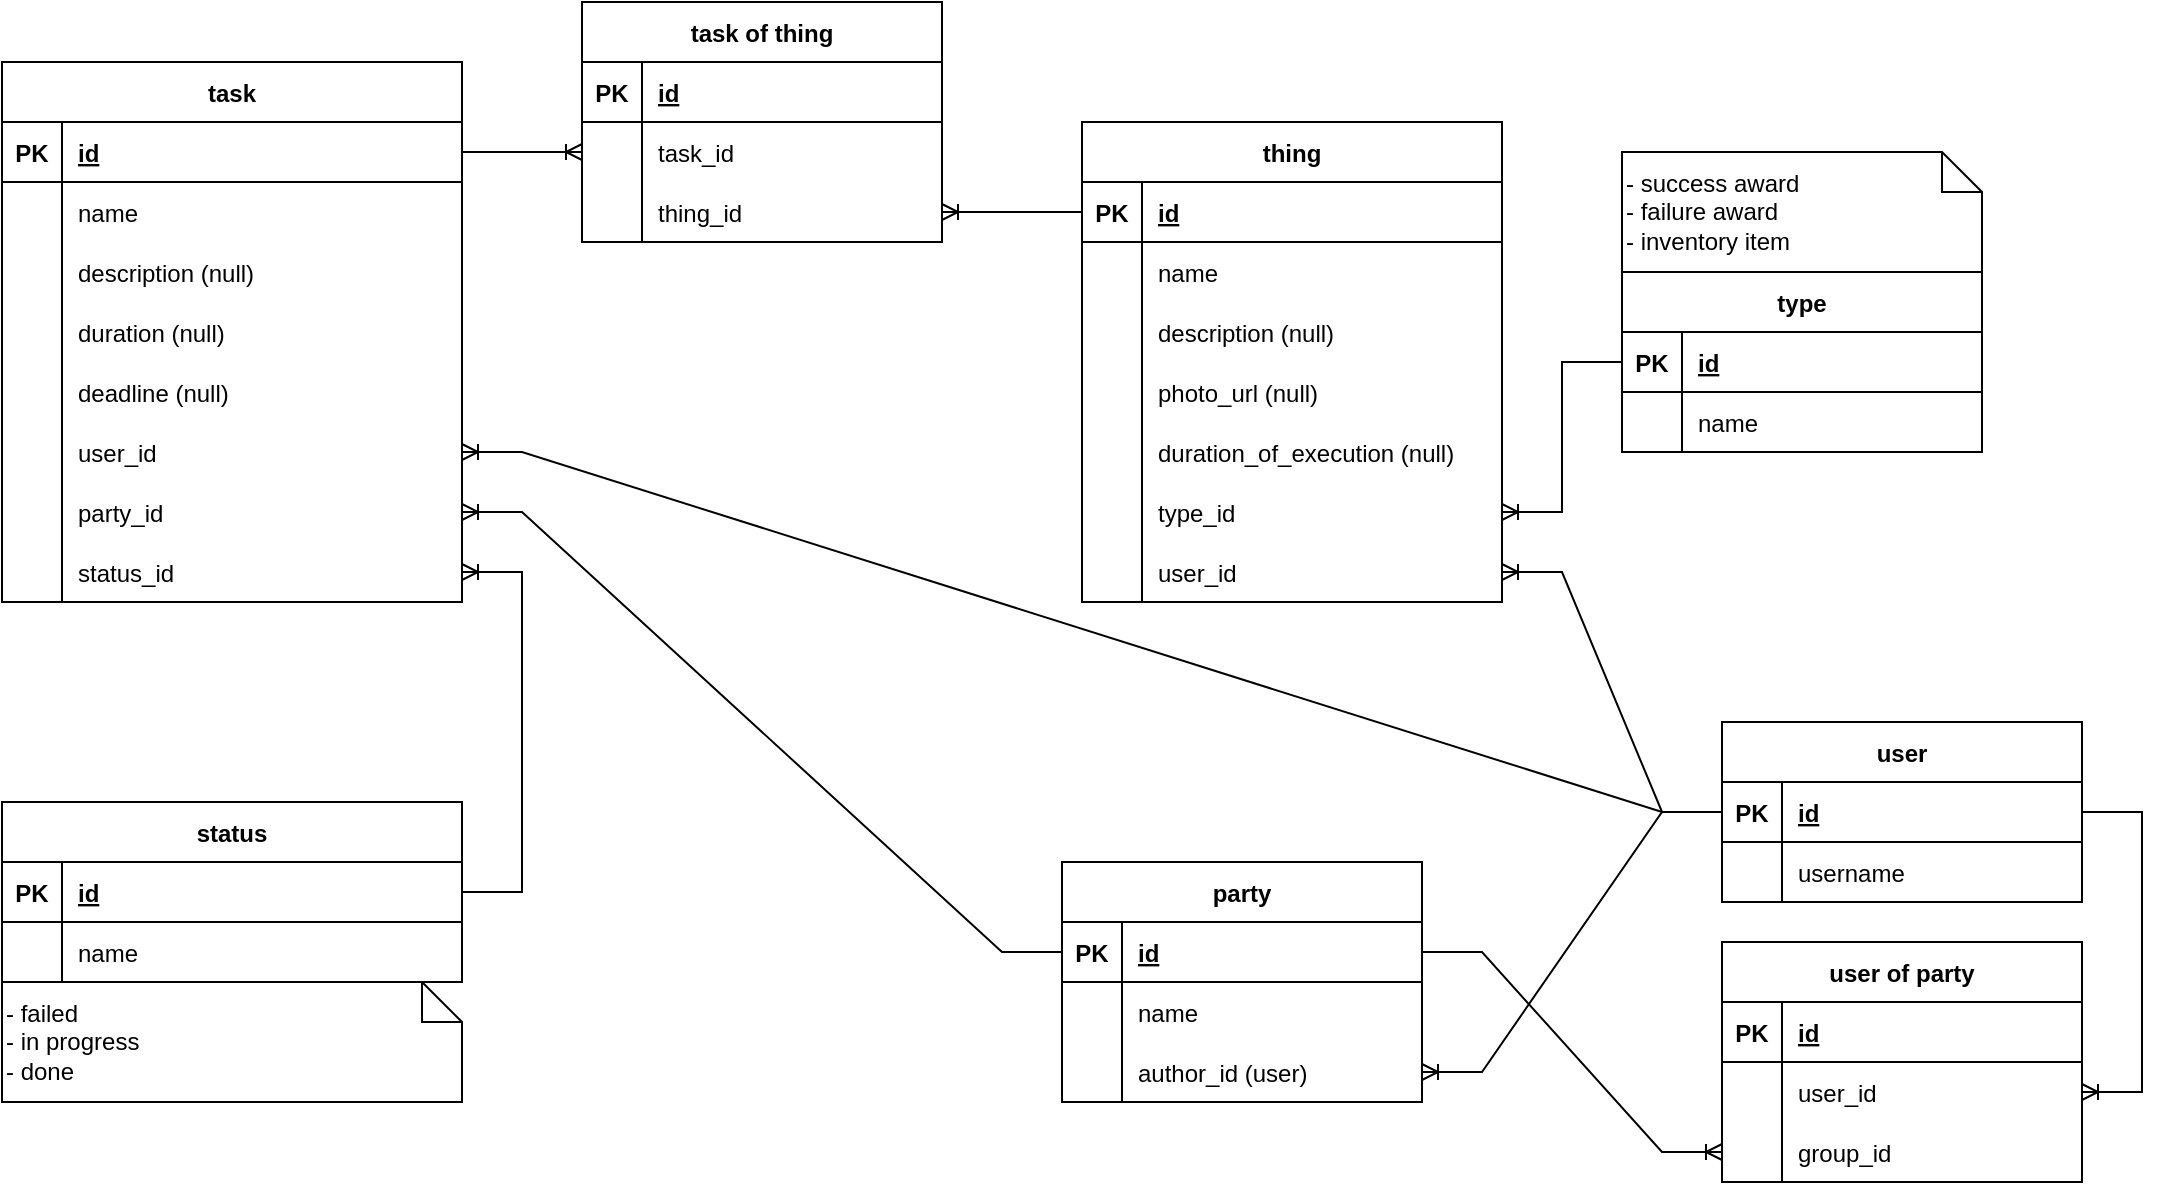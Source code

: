 <mxfile version="20.8.16" type="device"><diagram name="Страница 1" id="4mNBzK5bSVC_6ENscjFx"><mxGraphModel dx="2261" dy="1974" grid="1" gridSize="10" guides="1" tooltips="1" connect="1" arrows="1" fold="1" page="1" pageScale="1" pageWidth="827" pageHeight="1169" math="0" shadow="0"><root><mxCell id="0"/><mxCell id="1" parent="0"/><mxCell id="B3jrP8fLvwChEfaBFbZJ-5" value="user" style="shape=table;startSize=30;container=1;collapsible=1;childLayout=tableLayout;fixedRows=1;rowLines=0;fontStyle=1;align=center;resizeLast=1;" parent="1" vertex="1"><mxGeometry x="690" y="220" width="180" height="90" as="geometry"/></mxCell><mxCell id="B3jrP8fLvwChEfaBFbZJ-6" value="" style="shape=tableRow;horizontal=0;startSize=0;swimlaneHead=0;swimlaneBody=0;fillColor=none;collapsible=0;dropTarget=0;points=[[0,0.5],[1,0.5]];portConstraint=eastwest;top=0;left=0;right=0;bottom=1;" parent="B3jrP8fLvwChEfaBFbZJ-5" vertex="1"><mxGeometry y="30" width="180" height="30" as="geometry"/></mxCell><mxCell id="B3jrP8fLvwChEfaBFbZJ-7" value="PK" style="shape=partialRectangle;connectable=0;fillColor=none;top=0;left=0;bottom=0;right=0;fontStyle=1;overflow=hidden;" parent="B3jrP8fLvwChEfaBFbZJ-6" vertex="1"><mxGeometry width="30" height="30" as="geometry"><mxRectangle width="30" height="30" as="alternateBounds"/></mxGeometry></mxCell><mxCell id="B3jrP8fLvwChEfaBFbZJ-8" value="id" style="shape=partialRectangle;connectable=0;fillColor=none;top=0;left=0;bottom=0;right=0;align=left;spacingLeft=6;fontStyle=5;overflow=hidden;" parent="B3jrP8fLvwChEfaBFbZJ-6" vertex="1"><mxGeometry x="30" width="150" height="30" as="geometry"><mxRectangle width="150" height="30" as="alternateBounds"/></mxGeometry></mxCell><mxCell id="B3jrP8fLvwChEfaBFbZJ-9" value="" style="shape=tableRow;horizontal=0;startSize=0;swimlaneHead=0;swimlaneBody=0;fillColor=none;collapsible=0;dropTarget=0;points=[[0,0.5],[1,0.5]];portConstraint=eastwest;top=0;left=0;right=0;bottom=0;" parent="B3jrP8fLvwChEfaBFbZJ-5" vertex="1"><mxGeometry y="60" width="180" height="30" as="geometry"/></mxCell><mxCell id="B3jrP8fLvwChEfaBFbZJ-10" value="" style="shape=partialRectangle;connectable=0;fillColor=none;top=0;left=0;bottom=0;right=0;editable=1;overflow=hidden;" parent="B3jrP8fLvwChEfaBFbZJ-9" vertex="1"><mxGeometry width="30" height="30" as="geometry"><mxRectangle width="30" height="30" as="alternateBounds"/></mxGeometry></mxCell><mxCell id="B3jrP8fLvwChEfaBFbZJ-11" value="username" style="shape=partialRectangle;connectable=0;fillColor=none;top=0;left=0;bottom=0;right=0;align=left;spacingLeft=6;overflow=hidden;" parent="B3jrP8fLvwChEfaBFbZJ-9" vertex="1"><mxGeometry x="30" width="150" height="30" as="geometry"><mxRectangle width="150" height="30" as="alternateBounds"/></mxGeometry></mxCell><mxCell id="B3jrP8fLvwChEfaBFbZJ-34" value="task" style="shape=table;startSize=30;container=1;collapsible=1;childLayout=tableLayout;fixedRows=1;rowLines=0;fontStyle=1;align=center;resizeLast=1;" parent="1" vertex="1"><mxGeometry x="-170" y="-110" width="230" height="270" as="geometry"/></mxCell><mxCell id="B3jrP8fLvwChEfaBFbZJ-35" value="" style="shape=tableRow;horizontal=0;startSize=0;swimlaneHead=0;swimlaneBody=0;fillColor=none;collapsible=0;dropTarget=0;points=[[0,0.5],[1,0.5]];portConstraint=eastwest;top=0;left=0;right=0;bottom=1;" parent="B3jrP8fLvwChEfaBFbZJ-34" vertex="1"><mxGeometry y="30" width="230" height="30" as="geometry"/></mxCell><mxCell id="B3jrP8fLvwChEfaBFbZJ-36" value="PK" style="shape=partialRectangle;connectable=0;fillColor=none;top=0;left=0;bottom=0;right=0;fontStyle=1;overflow=hidden;" parent="B3jrP8fLvwChEfaBFbZJ-35" vertex="1"><mxGeometry width="30" height="30" as="geometry"><mxRectangle width="30" height="30" as="alternateBounds"/></mxGeometry></mxCell><mxCell id="B3jrP8fLvwChEfaBFbZJ-37" value="id" style="shape=partialRectangle;connectable=0;fillColor=none;top=0;left=0;bottom=0;right=0;align=left;spacingLeft=6;fontStyle=5;overflow=hidden;" parent="B3jrP8fLvwChEfaBFbZJ-35" vertex="1"><mxGeometry x="30" width="200" height="30" as="geometry"><mxRectangle width="200" height="30" as="alternateBounds"/></mxGeometry></mxCell><mxCell id="B3jrP8fLvwChEfaBFbZJ-38" value="" style="shape=tableRow;horizontal=0;startSize=0;swimlaneHead=0;swimlaneBody=0;fillColor=none;collapsible=0;dropTarget=0;points=[[0,0.5],[1,0.5]];portConstraint=eastwest;top=0;left=0;right=0;bottom=0;" parent="B3jrP8fLvwChEfaBFbZJ-34" vertex="1"><mxGeometry y="60" width="230" height="30" as="geometry"/></mxCell><mxCell id="B3jrP8fLvwChEfaBFbZJ-39" value="" style="shape=partialRectangle;connectable=0;fillColor=none;top=0;left=0;bottom=0;right=0;editable=1;overflow=hidden;" parent="B3jrP8fLvwChEfaBFbZJ-38" vertex="1"><mxGeometry width="30" height="30" as="geometry"><mxRectangle width="30" height="30" as="alternateBounds"/></mxGeometry></mxCell><mxCell id="B3jrP8fLvwChEfaBFbZJ-40" value="name" style="shape=partialRectangle;connectable=0;fillColor=none;top=0;left=0;bottom=0;right=0;align=left;spacingLeft=6;overflow=hidden;" parent="B3jrP8fLvwChEfaBFbZJ-38" vertex="1"><mxGeometry x="30" width="200" height="30" as="geometry"><mxRectangle width="200" height="30" as="alternateBounds"/></mxGeometry></mxCell><mxCell id="B3jrP8fLvwChEfaBFbZJ-41" value="" style="shape=tableRow;horizontal=0;startSize=0;swimlaneHead=0;swimlaneBody=0;fillColor=none;collapsible=0;dropTarget=0;points=[[0,0.5],[1,0.5]];portConstraint=eastwest;top=0;left=0;right=0;bottom=0;" parent="B3jrP8fLvwChEfaBFbZJ-34" vertex="1"><mxGeometry y="90" width="230" height="30" as="geometry"/></mxCell><mxCell id="B3jrP8fLvwChEfaBFbZJ-42" value="" style="shape=partialRectangle;connectable=0;fillColor=none;top=0;left=0;bottom=0;right=0;editable=1;overflow=hidden;" parent="B3jrP8fLvwChEfaBFbZJ-41" vertex="1"><mxGeometry width="30" height="30" as="geometry"><mxRectangle width="30" height="30" as="alternateBounds"/></mxGeometry></mxCell><mxCell id="B3jrP8fLvwChEfaBFbZJ-43" value="description (null)" style="shape=partialRectangle;connectable=0;fillColor=none;top=0;left=0;bottom=0;right=0;align=left;spacingLeft=6;overflow=hidden;" parent="B3jrP8fLvwChEfaBFbZJ-41" vertex="1"><mxGeometry x="30" width="200" height="30" as="geometry"><mxRectangle width="200" height="30" as="alternateBounds"/></mxGeometry></mxCell><mxCell id="B3jrP8fLvwChEfaBFbZJ-50" value="" style="shape=tableRow;horizontal=0;startSize=0;swimlaneHead=0;swimlaneBody=0;fillColor=none;collapsible=0;dropTarget=0;points=[[0,0.5],[1,0.5]];portConstraint=eastwest;top=0;left=0;right=0;bottom=0;" parent="B3jrP8fLvwChEfaBFbZJ-34" vertex="1"><mxGeometry y="120" width="230" height="30" as="geometry"/></mxCell><mxCell id="B3jrP8fLvwChEfaBFbZJ-51" value="" style="shape=partialRectangle;connectable=0;fillColor=none;top=0;left=0;bottom=0;right=0;editable=1;overflow=hidden;" parent="B3jrP8fLvwChEfaBFbZJ-50" vertex="1"><mxGeometry width="30" height="30" as="geometry"><mxRectangle width="30" height="30" as="alternateBounds"/></mxGeometry></mxCell><mxCell id="B3jrP8fLvwChEfaBFbZJ-52" value="duration (null)" style="shape=partialRectangle;connectable=0;fillColor=none;top=0;left=0;bottom=0;right=0;align=left;spacingLeft=6;overflow=hidden;" parent="B3jrP8fLvwChEfaBFbZJ-50" vertex="1"><mxGeometry x="30" width="200" height="30" as="geometry"><mxRectangle width="200" height="30" as="alternateBounds"/></mxGeometry></mxCell><mxCell id="B3jrP8fLvwChEfaBFbZJ-53" value="" style="shape=tableRow;horizontal=0;startSize=0;swimlaneHead=0;swimlaneBody=0;fillColor=none;collapsible=0;dropTarget=0;points=[[0,0.5],[1,0.5]];portConstraint=eastwest;top=0;left=0;right=0;bottom=0;" parent="B3jrP8fLvwChEfaBFbZJ-34" vertex="1"><mxGeometry y="150" width="230" height="30" as="geometry"/></mxCell><mxCell id="B3jrP8fLvwChEfaBFbZJ-54" value="" style="shape=partialRectangle;connectable=0;fillColor=none;top=0;left=0;bottom=0;right=0;editable=1;overflow=hidden;" parent="B3jrP8fLvwChEfaBFbZJ-53" vertex="1"><mxGeometry width="30" height="30" as="geometry"><mxRectangle width="30" height="30" as="alternateBounds"/></mxGeometry></mxCell><mxCell id="B3jrP8fLvwChEfaBFbZJ-55" value="deadline (null)" style="shape=partialRectangle;connectable=0;fillColor=none;top=0;left=0;bottom=0;right=0;align=left;spacingLeft=6;overflow=hidden;" parent="B3jrP8fLvwChEfaBFbZJ-53" vertex="1"><mxGeometry x="30" width="200" height="30" as="geometry"><mxRectangle width="200" height="30" as="alternateBounds"/></mxGeometry></mxCell><mxCell id="B3jrP8fLvwChEfaBFbZJ-174" value="" style="shape=tableRow;horizontal=0;startSize=0;swimlaneHead=0;swimlaneBody=0;fillColor=none;collapsible=0;dropTarget=0;points=[[0,0.5],[1,0.5]];portConstraint=eastwest;top=0;left=0;right=0;bottom=0;" parent="B3jrP8fLvwChEfaBFbZJ-34" vertex="1"><mxGeometry y="180" width="230" height="30" as="geometry"/></mxCell><mxCell id="B3jrP8fLvwChEfaBFbZJ-175" value="" style="shape=partialRectangle;connectable=0;fillColor=none;top=0;left=0;bottom=0;right=0;editable=1;overflow=hidden;" parent="B3jrP8fLvwChEfaBFbZJ-174" vertex="1"><mxGeometry width="30" height="30" as="geometry"><mxRectangle width="30" height="30" as="alternateBounds"/></mxGeometry></mxCell><mxCell id="B3jrP8fLvwChEfaBFbZJ-176" value="user_id" style="shape=partialRectangle;connectable=0;fillColor=none;top=0;left=0;bottom=0;right=0;align=left;spacingLeft=6;overflow=hidden;" parent="B3jrP8fLvwChEfaBFbZJ-174" vertex="1"><mxGeometry x="30" width="200" height="30" as="geometry"><mxRectangle width="200" height="30" as="alternateBounds"/></mxGeometry></mxCell><mxCell id="JDBHlWInslvFWXc3-IRE-1" value="" style="shape=tableRow;horizontal=0;startSize=0;swimlaneHead=0;swimlaneBody=0;fillColor=none;collapsible=0;dropTarget=0;points=[[0,0.5],[1,0.5]];portConstraint=eastwest;top=0;left=0;right=0;bottom=0;" parent="B3jrP8fLvwChEfaBFbZJ-34" vertex="1"><mxGeometry y="210" width="230" height="30" as="geometry"/></mxCell><mxCell id="JDBHlWInslvFWXc3-IRE-2" value="" style="shape=partialRectangle;connectable=0;fillColor=none;top=0;left=0;bottom=0;right=0;editable=1;overflow=hidden;" parent="JDBHlWInslvFWXc3-IRE-1" vertex="1"><mxGeometry width="30" height="30" as="geometry"><mxRectangle width="30" height="30" as="alternateBounds"/></mxGeometry></mxCell><mxCell id="JDBHlWInslvFWXc3-IRE-3" value="party_id" style="shape=partialRectangle;connectable=0;fillColor=none;top=0;left=0;bottom=0;right=0;align=left;spacingLeft=6;overflow=hidden;" parent="JDBHlWInslvFWXc3-IRE-1" vertex="1"><mxGeometry x="30" width="200" height="30" as="geometry"><mxRectangle width="200" height="30" as="alternateBounds"/></mxGeometry></mxCell><mxCell id="B3jrP8fLvwChEfaBFbZJ-59" value="" style="shape=tableRow;horizontal=0;startSize=0;swimlaneHead=0;swimlaneBody=0;fillColor=none;collapsible=0;dropTarget=0;points=[[0,0.5],[1,0.5]];portConstraint=eastwest;top=0;left=0;right=0;bottom=0;" parent="B3jrP8fLvwChEfaBFbZJ-34" vertex="1"><mxGeometry y="240" width="230" height="30" as="geometry"/></mxCell><mxCell id="B3jrP8fLvwChEfaBFbZJ-60" value="" style="shape=partialRectangle;connectable=0;fillColor=none;top=0;left=0;bottom=0;right=0;editable=1;overflow=hidden;" parent="B3jrP8fLvwChEfaBFbZJ-59" vertex="1"><mxGeometry width="30" height="30" as="geometry"><mxRectangle width="30" height="30" as="alternateBounds"/></mxGeometry></mxCell><mxCell id="B3jrP8fLvwChEfaBFbZJ-61" value="status_id" style="shape=partialRectangle;connectable=0;fillColor=none;top=0;left=0;bottom=0;right=0;align=left;spacingLeft=6;overflow=hidden;" parent="B3jrP8fLvwChEfaBFbZJ-59" vertex="1"><mxGeometry x="30" width="200" height="30" as="geometry"><mxRectangle width="200" height="30" as="alternateBounds"/></mxGeometry></mxCell><mxCell id="B3jrP8fLvwChEfaBFbZJ-62" value="" style="edgeStyle=entityRelationEdgeStyle;fontSize=12;html=1;endArrow=ERoneToMany;rounded=0;" parent="1" source="B3jrP8fLvwChEfaBFbZJ-6" target="B3jrP8fLvwChEfaBFbZJ-174" edge="1"><mxGeometry width="100" height="100" relative="1" as="geometry"><mxPoint x="600" y="375" as="sourcePoint"/><mxPoint x="540" y="435" as="targetPoint"/></mxGeometry></mxCell><mxCell id="B3jrP8fLvwChEfaBFbZJ-90" value="party" style="shape=table;startSize=30;container=1;collapsible=1;childLayout=tableLayout;fixedRows=1;rowLines=0;fontStyle=1;align=center;resizeLast=1;" parent="1" vertex="1"><mxGeometry x="360" y="290" width="180" height="120" as="geometry"/></mxCell><mxCell id="B3jrP8fLvwChEfaBFbZJ-91" value="" style="shape=tableRow;horizontal=0;startSize=0;swimlaneHead=0;swimlaneBody=0;fillColor=none;collapsible=0;dropTarget=0;points=[[0,0.5],[1,0.5]];portConstraint=eastwest;top=0;left=0;right=0;bottom=1;" parent="B3jrP8fLvwChEfaBFbZJ-90" vertex="1"><mxGeometry y="30" width="180" height="30" as="geometry"/></mxCell><mxCell id="B3jrP8fLvwChEfaBFbZJ-92" value="PK" style="shape=partialRectangle;connectable=0;fillColor=none;top=0;left=0;bottom=0;right=0;fontStyle=1;overflow=hidden;" parent="B3jrP8fLvwChEfaBFbZJ-91" vertex="1"><mxGeometry width="30" height="30" as="geometry"><mxRectangle width="30" height="30" as="alternateBounds"/></mxGeometry></mxCell><mxCell id="B3jrP8fLvwChEfaBFbZJ-93" value="id" style="shape=partialRectangle;connectable=0;fillColor=none;top=0;left=0;bottom=0;right=0;align=left;spacingLeft=6;fontStyle=5;overflow=hidden;" parent="B3jrP8fLvwChEfaBFbZJ-91" vertex="1"><mxGeometry x="30" width="150" height="30" as="geometry"><mxRectangle width="150" height="30" as="alternateBounds"/></mxGeometry></mxCell><mxCell id="B3jrP8fLvwChEfaBFbZJ-94" value="" style="shape=tableRow;horizontal=0;startSize=0;swimlaneHead=0;swimlaneBody=0;fillColor=none;collapsible=0;dropTarget=0;points=[[0,0.5],[1,0.5]];portConstraint=eastwest;top=0;left=0;right=0;bottom=0;" parent="B3jrP8fLvwChEfaBFbZJ-90" vertex="1"><mxGeometry y="60" width="180" height="30" as="geometry"/></mxCell><mxCell id="B3jrP8fLvwChEfaBFbZJ-95" value="" style="shape=partialRectangle;connectable=0;fillColor=none;top=0;left=0;bottom=0;right=0;editable=1;overflow=hidden;" parent="B3jrP8fLvwChEfaBFbZJ-94" vertex="1"><mxGeometry width="30" height="30" as="geometry"><mxRectangle width="30" height="30" as="alternateBounds"/></mxGeometry></mxCell><mxCell id="B3jrP8fLvwChEfaBFbZJ-96" value="name" style="shape=partialRectangle;connectable=0;fillColor=none;top=0;left=0;bottom=0;right=0;align=left;spacingLeft=6;overflow=hidden;" parent="B3jrP8fLvwChEfaBFbZJ-94" vertex="1"><mxGeometry x="30" width="150" height="30" as="geometry"><mxRectangle width="150" height="30" as="alternateBounds"/></mxGeometry></mxCell><mxCell id="B3jrP8fLvwChEfaBFbZJ-97" value="" style="shape=tableRow;horizontal=0;startSize=0;swimlaneHead=0;swimlaneBody=0;fillColor=none;collapsible=0;dropTarget=0;points=[[0,0.5],[1,0.5]];portConstraint=eastwest;top=0;left=0;right=0;bottom=0;" parent="B3jrP8fLvwChEfaBFbZJ-90" vertex="1"><mxGeometry y="90" width="180" height="30" as="geometry"/></mxCell><mxCell id="B3jrP8fLvwChEfaBFbZJ-98" value="" style="shape=partialRectangle;connectable=0;fillColor=none;top=0;left=0;bottom=0;right=0;editable=1;overflow=hidden;" parent="B3jrP8fLvwChEfaBFbZJ-97" vertex="1"><mxGeometry width="30" height="30" as="geometry"><mxRectangle width="30" height="30" as="alternateBounds"/></mxGeometry></mxCell><mxCell id="B3jrP8fLvwChEfaBFbZJ-99" value="author_id (user)" style="shape=partialRectangle;connectable=0;fillColor=none;top=0;left=0;bottom=0;right=0;align=left;spacingLeft=6;overflow=hidden;" parent="B3jrP8fLvwChEfaBFbZJ-97" vertex="1"><mxGeometry x="30" width="150" height="30" as="geometry"><mxRectangle width="150" height="30" as="alternateBounds"/></mxGeometry></mxCell><mxCell id="B3jrP8fLvwChEfaBFbZJ-104" value="user of party" style="shape=table;startSize=30;container=1;collapsible=1;childLayout=tableLayout;fixedRows=1;rowLines=0;fontStyle=1;align=center;resizeLast=1;" parent="1" vertex="1"><mxGeometry x="690" y="330" width="180" height="120" as="geometry"/></mxCell><mxCell id="B3jrP8fLvwChEfaBFbZJ-105" value="" style="shape=tableRow;horizontal=0;startSize=0;swimlaneHead=0;swimlaneBody=0;fillColor=none;collapsible=0;dropTarget=0;points=[[0,0.5],[1,0.5]];portConstraint=eastwest;top=0;left=0;right=0;bottom=1;" parent="B3jrP8fLvwChEfaBFbZJ-104" vertex="1"><mxGeometry y="30" width="180" height="30" as="geometry"/></mxCell><mxCell id="B3jrP8fLvwChEfaBFbZJ-106" value="PK" style="shape=partialRectangle;connectable=0;fillColor=none;top=0;left=0;bottom=0;right=0;fontStyle=1;overflow=hidden;" parent="B3jrP8fLvwChEfaBFbZJ-105" vertex="1"><mxGeometry width="30" height="30" as="geometry"><mxRectangle width="30" height="30" as="alternateBounds"/></mxGeometry></mxCell><mxCell id="B3jrP8fLvwChEfaBFbZJ-107" value="id" style="shape=partialRectangle;connectable=0;fillColor=none;top=0;left=0;bottom=0;right=0;align=left;spacingLeft=6;fontStyle=5;overflow=hidden;" parent="B3jrP8fLvwChEfaBFbZJ-105" vertex="1"><mxGeometry x="30" width="150" height="30" as="geometry"><mxRectangle width="150" height="30" as="alternateBounds"/></mxGeometry></mxCell><mxCell id="B3jrP8fLvwChEfaBFbZJ-111" value="" style="shape=tableRow;horizontal=0;startSize=0;swimlaneHead=0;swimlaneBody=0;fillColor=none;collapsible=0;dropTarget=0;points=[[0,0.5],[1,0.5]];portConstraint=eastwest;top=0;left=0;right=0;bottom=0;" parent="B3jrP8fLvwChEfaBFbZJ-104" vertex="1"><mxGeometry y="60" width="180" height="30" as="geometry"/></mxCell><mxCell id="B3jrP8fLvwChEfaBFbZJ-112" value="" style="shape=partialRectangle;connectable=0;fillColor=none;top=0;left=0;bottom=0;right=0;editable=1;overflow=hidden;" parent="B3jrP8fLvwChEfaBFbZJ-111" vertex="1"><mxGeometry width="30" height="30" as="geometry"><mxRectangle width="30" height="30" as="alternateBounds"/></mxGeometry></mxCell><mxCell id="B3jrP8fLvwChEfaBFbZJ-113" value="user_id" style="shape=partialRectangle;connectable=0;fillColor=none;top=0;left=0;bottom=0;right=0;align=left;spacingLeft=6;overflow=hidden;" parent="B3jrP8fLvwChEfaBFbZJ-111" vertex="1"><mxGeometry x="30" width="150" height="30" as="geometry"><mxRectangle width="150" height="30" as="alternateBounds"/></mxGeometry></mxCell><mxCell id="B3jrP8fLvwChEfaBFbZJ-108" value="" style="shape=tableRow;horizontal=0;startSize=0;swimlaneHead=0;swimlaneBody=0;fillColor=none;collapsible=0;dropTarget=0;points=[[0,0.5],[1,0.5]];portConstraint=eastwest;top=0;left=0;right=0;bottom=0;" parent="B3jrP8fLvwChEfaBFbZJ-104" vertex="1"><mxGeometry y="90" width="180" height="30" as="geometry"/></mxCell><mxCell id="B3jrP8fLvwChEfaBFbZJ-109" value="" style="shape=partialRectangle;connectable=0;fillColor=none;top=0;left=0;bottom=0;right=0;editable=1;overflow=hidden;" parent="B3jrP8fLvwChEfaBFbZJ-108" vertex="1"><mxGeometry width="30" height="30" as="geometry"><mxRectangle width="30" height="30" as="alternateBounds"/></mxGeometry></mxCell><mxCell id="B3jrP8fLvwChEfaBFbZJ-110" value="group_id" style="shape=partialRectangle;connectable=0;fillColor=none;top=0;left=0;bottom=0;right=0;align=left;spacingLeft=6;overflow=hidden;" parent="B3jrP8fLvwChEfaBFbZJ-108" vertex="1"><mxGeometry x="30" width="150" height="30" as="geometry"><mxRectangle width="150" height="30" as="alternateBounds"/></mxGeometry></mxCell><mxCell id="B3jrP8fLvwChEfaBFbZJ-117" value="" style="edgeStyle=entityRelationEdgeStyle;fontSize=12;html=1;endArrow=ERoneToMany;rounded=0;" parent="1" source="B3jrP8fLvwChEfaBFbZJ-91" target="B3jrP8fLvwChEfaBFbZJ-108" edge="1"><mxGeometry width="100" height="100" relative="1" as="geometry"><mxPoint x="360" y="345" as="sourcePoint"/><mxPoint x="300" y="405" as="targetPoint"/></mxGeometry></mxCell><mxCell id="B3jrP8fLvwChEfaBFbZJ-122" value="" style="edgeStyle=entityRelationEdgeStyle;fontSize=12;html=1;endArrow=ERoneToMany;rounded=0;" parent="1" source="B3jrP8fLvwChEfaBFbZJ-6" target="B3jrP8fLvwChEfaBFbZJ-111" edge="1"><mxGeometry width="100" height="100" relative="1" as="geometry"><mxPoint x="390" y="540" as="sourcePoint"/><mxPoint x="490" y="440" as="targetPoint"/></mxGeometry></mxCell><mxCell id="B3jrP8fLvwChEfaBFbZJ-123" value="thing" style="shape=table;startSize=30;container=1;collapsible=1;childLayout=tableLayout;fixedRows=1;rowLines=0;fontStyle=1;align=center;resizeLast=1;" parent="1" vertex="1"><mxGeometry x="370" y="-80" width="210" height="240" as="geometry"/></mxCell><mxCell id="B3jrP8fLvwChEfaBFbZJ-124" value="" style="shape=tableRow;horizontal=0;startSize=0;swimlaneHead=0;swimlaneBody=0;fillColor=none;collapsible=0;dropTarget=0;points=[[0,0.5],[1,0.5]];portConstraint=eastwest;top=0;left=0;right=0;bottom=1;" parent="B3jrP8fLvwChEfaBFbZJ-123" vertex="1"><mxGeometry y="30" width="210" height="30" as="geometry"/></mxCell><mxCell id="B3jrP8fLvwChEfaBFbZJ-125" value="PK" style="shape=partialRectangle;connectable=0;fillColor=none;top=0;left=0;bottom=0;right=0;fontStyle=1;overflow=hidden;" parent="B3jrP8fLvwChEfaBFbZJ-124" vertex="1"><mxGeometry width="30" height="30" as="geometry"><mxRectangle width="30" height="30" as="alternateBounds"/></mxGeometry></mxCell><mxCell id="B3jrP8fLvwChEfaBFbZJ-126" value="id" style="shape=partialRectangle;connectable=0;fillColor=none;top=0;left=0;bottom=0;right=0;align=left;spacingLeft=6;fontStyle=5;overflow=hidden;" parent="B3jrP8fLvwChEfaBFbZJ-124" vertex="1"><mxGeometry x="30" width="180" height="30" as="geometry"><mxRectangle width="180" height="30" as="alternateBounds"/></mxGeometry></mxCell><mxCell id="B3jrP8fLvwChEfaBFbZJ-127" value="" style="shape=tableRow;horizontal=0;startSize=0;swimlaneHead=0;swimlaneBody=0;fillColor=none;collapsible=0;dropTarget=0;points=[[0,0.5],[1,0.5]];portConstraint=eastwest;top=0;left=0;right=0;bottom=0;" parent="B3jrP8fLvwChEfaBFbZJ-123" vertex="1"><mxGeometry y="60" width="210" height="30" as="geometry"/></mxCell><mxCell id="B3jrP8fLvwChEfaBFbZJ-128" value="" style="shape=partialRectangle;connectable=0;fillColor=none;top=0;left=0;bottom=0;right=0;editable=1;overflow=hidden;" parent="B3jrP8fLvwChEfaBFbZJ-127" vertex="1"><mxGeometry width="30" height="30" as="geometry"><mxRectangle width="30" height="30" as="alternateBounds"/></mxGeometry></mxCell><mxCell id="B3jrP8fLvwChEfaBFbZJ-129" value="name" style="shape=partialRectangle;connectable=0;fillColor=none;top=0;left=0;bottom=0;right=0;align=left;spacingLeft=6;overflow=hidden;" parent="B3jrP8fLvwChEfaBFbZJ-127" vertex="1"><mxGeometry x="30" width="180" height="30" as="geometry"><mxRectangle width="180" height="30" as="alternateBounds"/></mxGeometry></mxCell><mxCell id="B3jrP8fLvwChEfaBFbZJ-130" value="" style="shape=tableRow;horizontal=0;startSize=0;swimlaneHead=0;swimlaneBody=0;fillColor=none;collapsible=0;dropTarget=0;points=[[0,0.5],[1,0.5]];portConstraint=eastwest;top=0;left=0;right=0;bottom=0;" parent="B3jrP8fLvwChEfaBFbZJ-123" vertex="1"><mxGeometry y="90" width="210" height="30" as="geometry"/></mxCell><mxCell id="B3jrP8fLvwChEfaBFbZJ-131" value="" style="shape=partialRectangle;connectable=0;fillColor=none;top=0;left=0;bottom=0;right=0;editable=1;overflow=hidden;" parent="B3jrP8fLvwChEfaBFbZJ-130" vertex="1"><mxGeometry width="30" height="30" as="geometry"><mxRectangle width="30" height="30" as="alternateBounds"/></mxGeometry></mxCell><mxCell id="B3jrP8fLvwChEfaBFbZJ-132" value="description (null)" style="shape=partialRectangle;connectable=0;fillColor=none;top=0;left=0;bottom=0;right=0;align=left;spacingLeft=6;overflow=hidden;" parent="B3jrP8fLvwChEfaBFbZJ-130" vertex="1"><mxGeometry x="30" width="180" height="30" as="geometry"><mxRectangle width="180" height="30" as="alternateBounds"/></mxGeometry></mxCell><mxCell id="B3jrP8fLvwChEfaBFbZJ-133" value="" style="shape=tableRow;horizontal=0;startSize=0;swimlaneHead=0;swimlaneBody=0;fillColor=none;collapsible=0;dropTarget=0;points=[[0,0.5],[1,0.5]];portConstraint=eastwest;top=0;left=0;right=0;bottom=0;" parent="B3jrP8fLvwChEfaBFbZJ-123" vertex="1"><mxGeometry y="120" width="210" height="30" as="geometry"/></mxCell><mxCell id="B3jrP8fLvwChEfaBFbZJ-134" value="" style="shape=partialRectangle;connectable=0;fillColor=none;top=0;left=0;bottom=0;right=0;editable=1;overflow=hidden;" parent="B3jrP8fLvwChEfaBFbZJ-133" vertex="1"><mxGeometry width="30" height="30" as="geometry"><mxRectangle width="30" height="30" as="alternateBounds"/></mxGeometry></mxCell><mxCell id="B3jrP8fLvwChEfaBFbZJ-135" value="photo_url (null)" style="shape=partialRectangle;connectable=0;fillColor=none;top=0;left=0;bottom=0;right=0;align=left;spacingLeft=6;overflow=hidden;" parent="B3jrP8fLvwChEfaBFbZJ-133" vertex="1"><mxGeometry x="30" width="180" height="30" as="geometry"><mxRectangle width="180" height="30" as="alternateBounds"/></mxGeometry></mxCell><mxCell id="B3jrP8fLvwChEfaBFbZJ-157" value="" style="shape=tableRow;horizontal=0;startSize=0;swimlaneHead=0;swimlaneBody=0;fillColor=none;collapsible=0;dropTarget=0;points=[[0,0.5],[1,0.5]];portConstraint=eastwest;top=0;left=0;right=0;bottom=0;" parent="B3jrP8fLvwChEfaBFbZJ-123" vertex="1"><mxGeometry y="150" width="210" height="30" as="geometry"/></mxCell><mxCell id="B3jrP8fLvwChEfaBFbZJ-158" value="" style="shape=partialRectangle;connectable=0;fillColor=none;top=0;left=0;bottom=0;right=0;editable=1;overflow=hidden;" parent="B3jrP8fLvwChEfaBFbZJ-157" vertex="1"><mxGeometry width="30" height="30" as="geometry"><mxRectangle width="30" height="30" as="alternateBounds"/></mxGeometry></mxCell><mxCell id="B3jrP8fLvwChEfaBFbZJ-159" value="duration_of_execution (null)" style="shape=partialRectangle;connectable=0;fillColor=none;top=0;left=0;bottom=0;right=0;align=left;spacingLeft=6;overflow=hidden;" parent="B3jrP8fLvwChEfaBFbZJ-157" vertex="1"><mxGeometry x="30" width="180" height="30" as="geometry"><mxRectangle width="180" height="30" as="alternateBounds"/></mxGeometry></mxCell><mxCell id="4MY-hRPjgmRLjAZAbjEU-15" value="" style="shape=tableRow;horizontal=0;startSize=0;swimlaneHead=0;swimlaneBody=0;fillColor=none;collapsible=0;dropTarget=0;points=[[0,0.5],[1,0.5]];portConstraint=eastwest;top=0;left=0;right=0;bottom=0;" parent="B3jrP8fLvwChEfaBFbZJ-123" vertex="1"><mxGeometry y="180" width="210" height="30" as="geometry"/></mxCell><mxCell id="4MY-hRPjgmRLjAZAbjEU-16" value="" style="shape=partialRectangle;connectable=0;fillColor=none;top=0;left=0;bottom=0;right=0;editable=1;overflow=hidden;" parent="4MY-hRPjgmRLjAZAbjEU-15" vertex="1"><mxGeometry width="30" height="30" as="geometry"><mxRectangle width="30" height="30" as="alternateBounds"/></mxGeometry></mxCell><mxCell id="4MY-hRPjgmRLjAZAbjEU-17" value="type_id" style="shape=partialRectangle;connectable=0;fillColor=none;top=0;left=0;bottom=0;right=0;align=left;spacingLeft=6;overflow=hidden;" parent="4MY-hRPjgmRLjAZAbjEU-15" vertex="1"><mxGeometry x="30" width="180" height="30" as="geometry"><mxRectangle width="180" height="30" as="alternateBounds"/></mxGeometry></mxCell><mxCell id="QGvgPZrsAIX_pcU_N0OI-30" value="" style="shape=tableRow;horizontal=0;startSize=0;swimlaneHead=0;swimlaneBody=0;fillColor=none;collapsible=0;dropTarget=0;points=[[0,0.5],[1,0.5]];portConstraint=eastwest;top=0;left=0;right=0;bottom=0;" parent="B3jrP8fLvwChEfaBFbZJ-123" vertex="1"><mxGeometry y="210" width="210" height="30" as="geometry"/></mxCell><mxCell id="QGvgPZrsAIX_pcU_N0OI-31" value="" style="shape=partialRectangle;connectable=0;fillColor=none;top=0;left=0;bottom=0;right=0;editable=1;overflow=hidden;" parent="QGvgPZrsAIX_pcU_N0OI-30" vertex="1"><mxGeometry width="30" height="30" as="geometry"><mxRectangle width="30" height="30" as="alternateBounds"/></mxGeometry></mxCell><mxCell id="QGvgPZrsAIX_pcU_N0OI-32" value="user_id" style="shape=partialRectangle;connectable=0;fillColor=none;top=0;left=0;bottom=0;right=0;align=left;spacingLeft=6;overflow=hidden;" parent="QGvgPZrsAIX_pcU_N0OI-30" vertex="1"><mxGeometry x="30" width="180" height="30" as="geometry"><mxRectangle width="180" height="30" as="alternateBounds"/></mxGeometry></mxCell><mxCell id="B3jrP8fLvwChEfaBFbZJ-160" value="" style="edgeStyle=entityRelationEdgeStyle;fontSize=12;html=1;endArrow=ERoneToMany;rounded=0;" parent="1" source="B3jrP8fLvwChEfaBFbZJ-6" target="B3jrP8fLvwChEfaBFbZJ-97" edge="1"><mxGeometry width="100" height="100" relative="1" as="geometry"><mxPoint x="260" y="520" as="sourcePoint"/><mxPoint x="280" y="530" as="targetPoint"/></mxGeometry></mxCell><mxCell id="B3jrP8fLvwChEfaBFbZJ-161" value="status" style="shape=table;startSize=30;container=1;collapsible=1;childLayout=tableLayout;fixedRows=1;rowLines=0;fontStyle=1;align=center;resizeLast=1;" parent="1" vertex="1"><mxGeometry x="-170" y="260" width="230" height="90" as="geometry"/></mxCell><mxCell id="B3jrP8fLvwChEfaBFbZJ-162" value="" style="shape=tableRow;horizontal=0;startSize=0;swimlaneHead=0;swimlaneBody=0;fillColor=none;collapsible=0;dropTarget=0;points=[[0,0.5],[1,0.5]];portConstraint=eastwest;top=0;left=0;right=0;bottom=1;" parent="B3jrP8fLvwChEfaBFbZJ-161" vertex="1"><mxGeometry y="30" width="230" height="30" as="geometry"/></mxCell><mxCell id="B3jrP8fLvwChEfaBFbZJ-163" value="PK" style="shape=partialRectangle;connectable=0;fillColor=none;top=0;left=0;bottom=0;right=0;fontStyle=1;overflow=hidden;" parent="B3jrP8fLvwChEfaBFbZJ-162" vertex="1"><mxGeometry width="30" height="30" as="geometry"><mxRectangle width="30" height="30" as="alternateBounds"/></mxGeometry></mxCell><mxCell id="B3jrP8fLvwChEfaBFbZJ-164" value="id" style="shape=partialRectangle;connectable=0;fillColor=none;top=0;left=0;bottom=0;right=0;align=left;spacingLeft=6;fontStyle=5;overflow=hidden;" parent="B3jrP8fLvwChEfaBFbZJ-162" vertex="1"><mxGeometry x="30" width="200" height="30" as="geometry"><mxRectangle width="200" height="30" as="alternateBounds"/></mxGeometry></mxCell><mxCell id="B3jrP8fLvwChEfaBFbZJ-165" value="" style="shape=tableRow;horizontal=0;startSize=0;swimlaneHead=0;swimlaneBody=0;fillColor=none;collapsible=0;dropTarget=0;points=[[0,0.5],[1,0.5]];portConstraint=eastwest;top=0;left=0;right=0;bottom=0;" parent="B3jrP8fLvwChEfaBFbZJ-161" vertex="1"><mxGeometry y="60" width="230" height="30" as="geometry"/></mxCell><mxCell id="B3jrP8fLvwChEfaBFbZJ-166" value="" style="shape=partialRectangle;connectable=0;fillColor=none;top=0;left=0;bottom=0;right=0;editable=1;overflow=hidden;" parent="B3jrP8fLvwChEfaBFbZJ-165" vertex="1"><mxGeometry width="30" height="30" as="geometry"><mxRectangle width="30" height="30" as="alternateBounds"/></mxGeometry></mxCell><mxCell id="B3jrP8fLvwChEfaBFbZJ-167" value="name" style="shape=partialRectangle;connectable=0;fillColor=none;top=0;left=0;bottom=0;right=0;align=left;spacingLeft=6;overflow=hidden;" parent="B3jrP8fLvwChEfaBFbZJ-165" vertex="1"><mxGeometry x="30" width="200" height="30" as="geometry"><mxRectangle width="200" height="30" as="alternateBounds"/></mxGeometry></mxCell><mxCell id="B3jrP8fLvwChEfaBFbZJ-177" value="" style="edgeStyle=entityRelationEdgeStyle;fontSize=12;html=1;endArrow=ERoneToMany;rounded=0;" parent="1" source="B3jrP8fLvwChEfaBFbZJ-162" target="B3jrP8fLvwChEfaBFbZJ-59" edge="1"><mxGeometry width="100" height="100" relative="1" as="geometry"><mxPoint x="320" y="410" as="sourcePoint"/><mxPoint x="460" y="470" as="targetPoint"/></mxGeometry></mxCell><mxCell id="B3jrP8fLvwChEfaBFbZJ-178" value="&lt;div&gt;- failed&lt;/div&gt;&lt;div&gt;- in progress&lt;/div&gt;&lt;div&gt;- done&lt;/div&gt;" style="shape=note;size=20;whiteSpace=wrap;html=1;align=left;" parent="1" vertex="1"><mxGeometry x="-170" y="350" width="230" height="60" as="geometry"/></mxCell><mxCell id="JDBHlWInslvFWXc3-IRE-4" value="" style="edgeStyle=entityRelationEdgeStyle;fontSize=12;html=1;endArrow=ERoneToMany;rounded=0;" parent="1" source="B3jrP8fLvwChEfaBFbZJ-91" target="JDBHlWInslvFWXc3-IRE-1" edge="1"><mxGeometry width="100" height="100" relative="1" as="geometry"><mxPoint x="690" y="275" as="sourcePoint"/><mxPoint x="290" y="345" as="targetPoint"/></mxGeometry></mxCell><mxCell id="QGvgPZrsAIX_pcU_N0OI-33" value="" style="edgeStyle=entityRelationEdgeStyle;fontSize=12;html=1;endArrow=ERoneToMany;rounded=0;" parent="1" source="B3jrP8fLvwChEfaBFbZJ-6" target="QGvgPZrsAIX_pcU_N0OI-30" edge="1"><mxGeometry width="100" height="100" relative="1" as="geometry"><mxPoint x="880" y="170" as="sourcePoint"/><mxPoint x="730" y="170" as="targetPoint"/></mxGeometry></mxCell><mxCell id="QGvgPZrsAIX_pcU_N0OI-37" value="task of thing" style="shape=table;startSize=30;container=1;collapsible=1;childLayout=tableLayout;fixedRows=1;rowLines=0;fontStyle=1;align=center;resizeLast=1;" parent="1" vertex="1"><mxGeometry x="120" y="-140" width="180" height="120" as="geometry"/></mxCell><mxCell id="QGvgPZrsAIX_pcU_N0OI-38" value="" style="shape=tableRow;horizontal=0;startSize=0;swimlaneHead=0;swimlaneBody=0;fillColor=none;collapsible=0;dropTarget=0;points=[[0,0.5],[1,0.5]];portConstraint=eastwest;top=0;left=0;right=0;bottom=1;" parent="QGvgPZrsAIX_pcU_N0OI-37" vertex="1"><mxGeometry y="30" width="180" height="30" as="geometry"/></mxCell><mxCell id="QGvgPZrsAIX_pcU_N0OI-39" value="PK" style="shape=partialRectangle;connectable=0;fillColor=none;top=0;left=0;bottom=0;right=0;fontStyle=1;overflow=hidden;" parent="QGvgPZrsAIX_pcU_N0OI-38" vertex="1"><mxGeometry width="30" height="30" as="geometry"><mxRectangle width="30" height="30" as="alternateBounds"/></mxGeometry></mxCell><mxCell id="QGvgPZrsAIX_pcU_N0OI-40" value="id" style="shape=partialRectangle;connectable=0;fillColor=none;top=0;left=0;bottom=0;right=0;align=left;spacingLeft=6;fontStyle=5;overflow=hidden;" parent="QGvgPZrsAIX_pcU_N0OI-38" vertex="1"><mxGeometry x="30" width="150" height="30" as="geometry"><mxRectangle width="150" height="30" as="alternateBounds"/></mxGeometry></mxCell><mxCell id="QGvgPZrsAIX_pcU_N0OI-41" value="" style="shape=tableRow;horizontal=0;startSize=0;swimlaneHead=0;swimlaneBody=0;fillColor=none;collapsible=0;dropTarget=0;points=[[0,0.5],[1,0.5]];portConstraint=eastwest;top=0;left=0;right=0;bottom=0;" parent="QGvgPZrsAIX_pcU_N0OI-37" vertex="1"><mxGeometry y="60" width="180" height="30" as="geometry"/></mxCell><mxCell id="QGvgPZrsAIX_pcU_N0OI-42" value="" style="shape=partialRectangle;connectable=0;fillColor=none;top=0;left=0;bottom=0;right=0;editable=1;overflow=hidden;" parent="QGvgPZrsAIX_pcU_N0OI-41" vertex="1"><mxGeometry width="30" height="30" as="geometry"><mxRectangle width="30" height="30" as="alternateBounds"/></mxGeometry></mxCell><mxCell id="QGvgPZrsAIX_pcU_N0OI-43" value="task_id" style="shape=partialRectangle;connectable=0;fillColor=none;top=0;left=0;bottom=0;right=0;align=left;spacingLeft=6;overflow=hidden;" parent="QGvgPZrsAIX_pcU_N0OI-41" vertex="1"><mxGeometry x="30" width="150" height="30" as="geometry"><mxRectangle width="150" height="30" as="alternateBounds"/></mxGeometry></mxCell><mxCell id="QGvgPZrsAIX_pcU_N0OI-44" value="" style="shape=tableRow;horizontal=0;startSize=0;swimlaneHead=0;swimlaneBody=0;fillColor=none;collapsible=0;dropTarget=0;points=[[0,0.5],[1,0.5]];portConstraint=eastwest;top=0;left=0;right=0;bottom=0;" parent="QGvgPZrsAIX_pcU_N0OI-37" vertex="1"><mxGeometry y="90" width="180" height="30" as="geometry"/></mxCell><mxCell id="QGvgPZrsAIX_pcU_N0OI-45" value="" style="shape=partialRectangle;connectable=0;fillColor=none;top=0;left=0;bottom=0;right=0;editable=1;overflow=hidden;" parent="QGvgPZrsAIX_pcU_N0OI-44" vertex="1"><mxGeometry width="30" height="30" as="geometry"><mxRectangle width="30" height="30" as="alternateBounds"/></mxGeometry></mxCell><mxCell id="QGvgPZrsAIX_pcU_N0OI-46" value="thing_id" style="shape=partialRectangle;connectable=0;fillColor=none;top=0;left=0;bottom=0;right=0;align=left;spacingLeft=6;overflow=hidden;" parent="QGvgPZrsAIX_pcU_N0OI-44" vertex="1"><mxGeometry x="30" width="150" height="30" as="geometry"><mxRectangle width="150" height="30" as="alternateBounds"/></mxGeometry></mxCell><mxCell id="QGvgPZrsAIX_pcU_N0OI-53" value="" style="edgeStyle=entityRelationEdgeStyle;fontSize=12;html=1;endArrow=ERoneToMany;rounded=0;" parent="1" source="B3jrP8fLvwChEfaBFbZJ-124" target="QGvgPZrsAIX_pcU_N0OI-44" edge="1"><mxGeometry width="100" height="100" relative="1" as="geometry"><mxPoint x="420" y="5" as="sourcePoint"/><mxPoint x="70" y="35" as="targetPoint"/></mxGeometry></mxCell><mxCell id="QGvgPZrsAIX_pcU_N0OI-54" value="" style="edgeStyle=entityRelationEdgeStyle;fontSize=12;html=1;endArrow=ERoneToMany;rounded=0;" parent="1" source="B3jrP8fLvwChEfaBFbZJ-35" target="QGvgPZrsAIX_pcU_N0OI-41" edge="1"><mxGeometry width="100" height="100" relative="1" as="geometry"><mxPoint x="420" y="5" as="sourcePoint"/><mxPoint x="340" y="-85" as="targetPoint"/></mxGeometry></mxCell><mxCell id="4MY-hRPjgmRLjAZAbjEU-1" value="type" style="shape=table;startSize=30;container=1;collapsible=1;childLayout=tableLayout;fixedRows=1;rowLines=0;fontStyle=1;align=center;resizeLast=1;" parent="1" vertex="1"><mxGeometry x="640" y="-5" width="180" height="90" as="geometry"/></mxCell><mxCell id="4MY-hRPjgmRLjAZAbjEU-2" value="" style="shape=tableRow;horizontal=0;startSize=0;swimlaneHead=0;swimlaneBody=0;fillColor=none;collapsible=0;dropTarget=0;points=[[0,0.5],[1,0.5]];portConstraint=eastwest;top=0;left=0;right=0;bottom=1;" parent="4MY-hRPjgmRLjAZAbjEU-1" vertex="1"><mxGeometry y="30" width="180" height="30" as="geometry"/></mxCell><mxCell id="4MY-hRPjgmRLjAZAbjEU-3" value="PK" style="shape=partialRectangle;connectable=0;fillColor=none;top=0;left=0;bottom=0;right=0;fontStyle=1;overflow=hidden;" parent="4MY-hRPjgmRLjAZAbjEU-2" vertex="1"><mxGeometry width="30" height="30" as="geometry"><mxRectangle width="30" height="30" as="alternateBounds"/></mxGeometry></mxCell><mxCell id="4MY-hRPjgmRLjAZAbjEU-4" value="id" style="shape=partialRectangle;connectable=0;fillColor=none;top=0;left=0;bottom=0;right=0;align=left;spacingLeft=6;fontStyle=5;overflow=hidden;" parent="4MY-hRPjgmRLjAZAbjEU-2" vertex="1"><mxGeometry x="30" width="150" height="30" as="geometry"><mxRectangle width="150" height="30" as="alternateBounds"/></mxGeometry></mxCell><mxCell id="4MY-hRPjgmRLjAZAbjEU-5" value="" style="shape=tableRow;horizontal=0;startSize=0;swimlaneHead=0;swimlaneBody=0;fillColor=none;collapsible=0;dropTarget=0;points=[[0,0.5],[1,0.5]];portConstraint=eastwest;top=0;left=0;right=0;bottom=0;" parent="4MY-hRPjgmRLjAZAbjEU-1" vertex="1"><mxGeometry y="60" width="180" height="30" as="geometry"/></mxCell><mxCell id="4MY-hRPjgmRLjAZAbjEU-6" value="" style="shape=partialRectangle;connectable=0;fillColor=none;top=0;left=0;bottom=0;right=0;editable=1;overflow=hidden;" parent="4MY-hRPjgmRLjAZAbjEU-5" vertex="1"><mxGeometry width="30" height="30" as="geometry"><mxRectangle width="30" height="30" as="alternateBounds"/></mxGeometry></mxCell><mxCell id="4MY-hRPjgmRLjAZAbjEU-7" value="name" style="shape=partialRectangle;connectable=0;fillColor=none;top=0;left=0;bottom=0;right=0;align=left;spacingLeft=6;overflow=hidden;" parent="4MY-hRPjgmRLjAZAbjEU-5" vertex="1"><mxGeometry x="30" width="150" height="30" as="geometry"><mxRectangle width="150" height="30" as="alternateBounds"/></mxGeometry></mxCell><mxCell id="4MY-hRPjgmRLjAZAbjEU-14" value="&lt;div&gt;- success award&lt;/div&gt;&lt;div&gt;- failure award&lt;/div&gt;&lt;div&gt;- inventory item&lt;/div&gt;" style="shape=note;size=20;whiteSpace=wrap;html=1;align=left;" parent="1" vertex="1"><mxGeometry x="640" y="-65" width="180" height="60" as="geometry"/></mxCell><mxCell id="4MY-hRPjgmRLjAZAbjEU-18" value="" style="edgeStyle=entityRelationEdgeStyle;fontSize=12;html=1;endArrow=ERoneToMany;rounded=0;" parent="1" source="4MY-hRPjgmRLjAZAbjEU-2" target="4MY-hRPjgmRLjAZAbjEU-15" edge="1"><mxGeometry width="100" height="100" relative="1" as="geometry"><mxPoint x="380" y="-10" as="sourcePoint"/><mxPoint x="310" y="-25" as="targetPoint"/></mxGeometry></mxCell></root></mxGraphModel></diagram></mxfile>